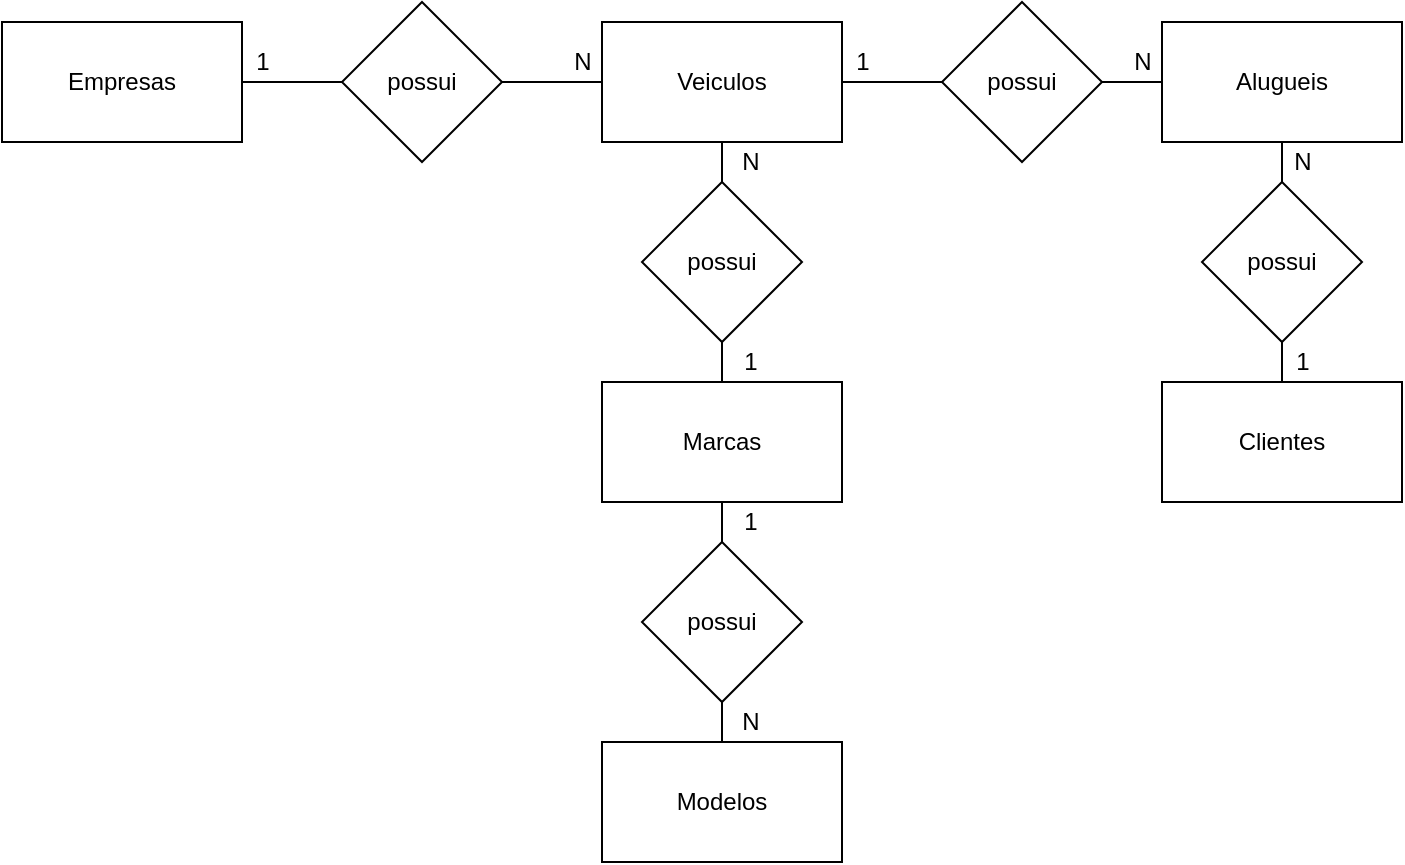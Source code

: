 <mxfile version="14.4.3" type="device" pages="2"><diagram id="A8JLQuiFWkB4cIeS7qDq" name="conceitual"><mxGraphModel dx="1422" dy="705" grid="1" gridSize="10" guides="1" tooltips="1" connect="1" arrows="1" fold="1" page="1" pageScale="1" pageWidth="827" pageHeight="1169" math="0" shadow="0"><root><mxCell id="0"/><mxCell id="1" parent="0"/><mxCell id="E8_kZwHHN_806rYTDGVD-13" style="edgeStyle=orthogonalEdgeStyle;rounded=0;orthogonalLoop=1;jettySize=auto;html=1;entryX=0;entryY=0.5;entryDx=0;entryDy=0;endArrow=none;endFill=0;" parent="1" source="E8_kZwHHN_806rYTDGVD-1" target="E8_kZwHHN_806rYTDGVD-8" edge="1"><mxGeometry relative="1" as="geometry"/></mxCell><mxCell id="E8_kZwHHN_806rYTDGVD-1" value="Empresas" style="rounded=0;whiteSpace=wrap;html=1;" parent="1" vertex="1"><mxGeometry x="40" y="80" width="120" height="60" as="geometry"/></mxCell><mxCell id="E8_kZwHHN_806rYTDGVD-15" style="edgeStyle=orthogonalEdgeStyle;rounded=0;orthogonalLoop=1;jettySize=auto;html=1;entryX=0;entryY=0.5;entryDx=0;entryDy=0;endArrow=none;endFill=0;" parent="1" source="E8_kZwHHN_806rYTDGVD-2" target="E8_kZwHHN_806rYTDGVD-9" edge="1"><mxGeometry relative="1" as="geometry"/></mxCell><mxCell id="E8_kZwHHN_806rYTDGVD-17" style="edgeStyle=orthogonalEdgeStyle;rounded=0;orthogonalLoop=1;jettySize=auto;html=1;exitX=0.5;exitY=1;exitDx=0;exitDy=0;entryX=0.5;entryY=0;entryDx=0;entryDy=0;endArrow=none;endFill=0;" parent="1" source="E8_kZwHHN_806rYTDGVD-2" target="E8_kZwHHN_806rYTDGVD-11" edge="1"><mxGeometry relative="1" as="geometry"/></mxCell><mxCell id="E8_kZwHHN_806rYTDGVD-2" value="Veiculos" style="rounded=0;whiteSpace=wrap;html=1;" parent="1" vertex="1"><mxGeometry x="340" y="80" width="120" height="60" as="geometry"/></mxCell><mxCell id="E8_kZwHHN_806rYTDGVD-3" value="Alugueis" style="rounded=0;whiteSpace=wrap;html=1;" parent="1" vertex="1"><mxGeometry x="620" y="80" width="120" height="60" as="geometry"/></mxCell><mxCell id="E8_kZwHHN_806rYTDGVD-4" value="Clientes" style="rounded=0;whiteSpace=wrap;html=1;" parent="1" vertex="1"><mxGeometry x="620" y="260" width="120" height="60" as="geometry"/></mxCell><mxCell id="E8_kZwHHN_806rYTDGVD-21" style="edgeStyle=orthogonalEdgeStyle;rounded=0;orthogonalLoop=1;jettySize=auto;html=1;exitX=0.5;exitY=1;exitDx=0;exitDy=0;entryX=0.5;entryY=0;entryDx=0;entryDy=0;endArrow=none;endFill=0;" parent="1" source="E8_kZwHHN_806rYTDGVD-5" target="E8_kZwHHN_806rYTDGVD-12" edge="1"><mxGeometry relative="1" as="geometry"/></mxCell><mxCell id="E8_kZwHHN_806rYTDGVD-5" value="Marcas" style="rounded=0;whiteSpace=wrap;html=1;" parent="1" vertex="1"><mxGeometry x="340" y="260" width="120" height="60" as="geometry"/></mxCell><mxCell id="E8_kZwHHN_806rYTDGVD-6" value="Modelos" style="rounded=0;whiteSpace=wrap;html=1;" parent="1" vertex="1"><mxGeometry x="340" y="440" width="120" height="60" as="geometry"/></mxCell><mxCell id="E8_kZwHHN_806rYTDGVD-14" style="edgeStyle=orthogonalEdgeStyle;rounded=0;orthogonalLoop=1;jettySize=auto;html=1;exitX=1;exitY=0.5;exitDx=0;exitDy=0;entryX=0;entryY=0.5;entryDx=0;entryDy=0;endArrow=none;endFill=0;" parent="1" source="E8_kZwHHN_806rYTDGVD-8" target="E8_kZwHHN_806rYTDGVD-2" edge="1"><mxGeometry relative="1" as="geometry"/></mxCell><mxCell id="E8_kZwHHN_806rYTDGVD-8" value="possui" style="rhombus;whiteSpace=wrap;html=1;" parent="1" vertex="1"><mxGeometry x="210" y="70" width="80" height="80" as="geometry"/></mxCell><mxCell id="E8_kZwHHN_806rYTDGVD-16" style="edgeStyle=orthogonalEdgeStyle;rounded=0;orthogonalLoop=1;jettySize=auto;html=1;entryX=0;entryY=0.5;entryDx=0;entryDy=0;endArrow=none;endFill=0;" parent="1" source="E8_kZwHHN_806rYTDGVD-9" target="E8_kZwHHN_806rYTDGVD-3" edge="1"><mxGeometry relative="1" as="geometry"/></mxCell><mxCell id="E8_kZwHHN_806rYTDGVD-9" value="possui" style="rhombus;whiteSpace=wrap;html=1;" parent="1" vertex="1"><mxGeometry x="510" y="70" width="80" height="80" as="geometry"/></mxCell><mxCell id="E8_kZwHHN_806rYTDGVD-19" style="edgeStyle=orthogonalEdgeStyle;rounded=0;orthogonalLoop=1;jettySize=auto;html=1;exitX=0.5;exitY=0;exitDx=0;exitDy=0;entryX=0.5;entryY=1;entryDx=0;entryDy=0;endArrow=none;endFill=0;" parent="1" source="E8_kZwHHN_806rYTDGVD-10" target="E8_kZwHHN_806rYTDGVD-3" edge="1"><mxGeometry relative="1" as="geometry"/></mxCell><mxCell id="E8_kZwHHN_806rYTDGVD-20" style="edgeStyle=orthogonalEdgeStyle;rounded=0;orthogonalLoop=1;jettySize=auto;html=1;exitX=0.5;exitY=1;exitDx=0;exitDy=0;entryX=0.5;entryY=0;entryDx=0;entryDy=0;endArrow=none;endFill=0;" parent="1" source="E8_kZwHHN_806rYTDGVD-10" target="E8_kZwHHN_806rYTDGVD-4" edge="1"><mxGeometry relative="1" as="geometry"/></mxCell><mxCell id="E8_kZwHHN_806rYTDGVD-10" value="possui" style="rhombus;whiteSpace=wrap;html=1;" parent="1" vertex="1"><mxGeometry x="640" y="160" width="80" height="80" as="geometry"/></mxCell><mxCell id="E8_kZwHHN_806rYTDGVD-18" style="edgeStyle=orthogonalEdgeStyle;rounded=0;orthogonalLoop=1;jettySize=auto;html=1;exitX=0.5;exitY=1;exitDx=0;exitDy=0;entryX=0.5;entryY=0;entryDx=0;entryDy=0;endArrow=none;endFill=0;" parent="1" source="E8_kZwHHN_806rYTDGVD-11" target="E8_kZwHHN_806rYTDGVD-5" edge="1"><mxGeometry relative="1" as="geometry"/></mxCell><mxCell id="E8_kZwHHN_806rYTDGVD-11" value="possui" style="rhombus;whiteSpace=wrap;html=1;" parent="1" vertex="1"><mxGeometry x="360" y="160" width="80" height="80" as="geometry"/></mxCell><mxCell id="E8_kZwHHN_806rYTDGVD-22" style="edgeStyle=orthogonalEdgeStyle;rounded=0;orthogonalLoop=1;jettySize=auto;html=1;exitX=0.5;exitY=1;exitDx=0;exitDy=0;entryX=0.5;entryY=0;entryDx=0;entryDy=0;endArrow=none;endFill=0;" parent="1" source="E8_kZwHHN_806rYTDGVD-12" target="E8_kZwHHN_806rYTDGVD-6" edge="1"><mxGeometry relative="1" as="geometry"/></mxCell><mxCell id="E8_kZwHHN_806rYTDGVD-12" value="possui" style="rhombus;whiteSpace=wrap;html=1;" parent="1" vertex="1"><mxGeometry x="360" y="340" width="80" height="80" as="geometry"/></mxCell><mxCell id="E8_kZwHHN_806rYTDGVD-24" value="1" style="text;html=1;align=center;verticalAlign=middle;resizable=0;points=[];autosize=1;" parent="1" vertex="1"><mxGeometry x="160" y="90" width="20" height="20" as="geometry"/></mxCell><mxCell id="E8_kZwHHN_806rYTDGVD-25" value="N" style="text;html=1;align=center;verticalAlign=middle;resizable=0;points=[];autosize=1;" parent="1" vertex="1"><mxGeometry x="320" y="90" width="20" height="20" as="geometry"/></mxCell><mxCell id="E8_kZwHHN_806rYTDGVD-26" value="1" style="text;html=1;align=center;verticalAlign=middle;resizable=0;points=[];autosize=1;" parent="1" vertex="1"><mxGeometry x="460" y="90" width="20" height="20" as="geometry"/></mxCell><mxCell id="E8_kZwHHN_806rYTDGVD-27" value="N" style="text;html=1;align=center;verticalAlign=middle;resizable=0;points=[];autosize=1;" parent="1" vertex="1"><mxGeometry x="600" y="90" width="20" height="20" as="geometry"/></mxCell><mxCell id="E8_kZwHHN_806rYTDGVD-28" value="1" style="text;html=1;align=center;verticalAlign=middle;resizable=0;points=[];autosize=1;" parent="1" vertex="1"><mxGeometry x="680" y="240" width="20" height="20" as="geometry"/></mxCell><mxCell id="E8_kZwHHN_806rYTDGVD-29" value="N" style="text;html=1;align=center;verticalAlign=middle;resizable=0;points=[];autosize=1;" parent="1" vertex="1"><mxGeometry x="680" y="140" width="20" height="20" as="geometry"/></mxCell><mxCell id="E8_kZwHHN_806rYTDGVD-30" value="N" style="text;html=1;align=center;verticalAlign=middle;resizable=0;points=[];autosize=1;" parent="1" vertex="1"><mxGeometry x="404" y="140" width="20" height="20" as="geometry"/></mxCell><mxCell id="E8_kZwHHN_806rYTDGVD-31" value="1" style="text;html=1;align=center;verticalAlign=middle;resizable=0;points=[];autosize=1;" parent="1" vertex="1"><mxGeometry x="404" y="320" width="20" height="20" as="geometry"/></mxCell><mxCell id="E8_kZwHHN_806rYTDGVD-33" value="N" style="text;html=1;align=center;verticalAlign=middle;resizable=0;points=[];autosize=1;" parent="1" vertex="1"><mxGeometry x="404" y="420" width="20" height="20" as="geometry"/></mxCell><mxCell id="E8_kZwHHN_806rYTDGVD-34" value="1" style="text;html=1;align=center;verticalAlign=middle;resizable=0;points=[];autosize=1;" parent="1" vertex="1"><mxGeometry x="404" y="240" width="20" height="20" as="geometry"/></mxCell></root></mxGraphModel></diagram><diagram id="IqJ-pX9VQexziRzsOhhu" name="logico"><mxGraphModel dx="2249" dy="705" grid="1" gridSize="10" guides="1" tooltips="1" connect="1" arrows="1" fold="1" page="1" pageScale="1" pageWidth="827" pageHeight="1169" math="0" shadow="0"><root><mxCell id="Sf4rNpyT2U3my8i4uwb2-0"/><mxCell id="Sf4rNpyT2U3my8i4uwb2-1" parent="Sf4rNpyT2U3my8i4uwb2-0"/><mxCell id="OLPtA0gVik-p2z_kLEpY-0" value="Empresas" style="shape=table;startSize=30;container=1;collapsible=1;childLayout=tableLayout;fixedRows=1;rowLines=0;fontStyle=1;align=center;resizeLast=1;" parent="Sf4rNpyT2U3my8i4uwb2-1" vertex="1"><mxGeometry x="-770" y="185" width="180" height="100" as="geometry"/></mxCell><mxCell id="OLPtA0gVik-p2z_kLEpY-1" value="" style="shape=partialRectangle;collapsible=0;dropTarget=0;pointerEvents=0;fillColor=none;top=0;left=0;bottom=1;right=0;points=[[0,0.5],[1,0.5]];portConstraint=eastwest;" parent="OLPtA0gVik-p2z_kLEpY-0" vertex="1"><mxGeometry y="30" width="180" height="30" as="geometry"/></mxCell><mxCell id="OLPtA0gVik-p2z_kLEpY-2" value="PK" style="shape=partialRectangle;connectable=0;fillColor=none;top=0;left=0;bottom=0;right=0;fontStyle=1;overflow=hidden;" parent="OLPtA0gVik-p2z_kLEpY-1" vertex="1"><mxGeometry width="30" height="30" as="geometry"/></mxCell><mxCell id="OLPtA0gVik-p2z_kLEpY-3" value="idEmpresa" style="shape=partialRectangle;connectable=0;fillColor=none;top=0;left=0;bottom=0;right=0;align=left;spacingLeft=6;fontStyle=5;overflow=hidden;" parent="OLPtA0gVik-p2z_kLEpY-1" vertex="1"><mxGeometry x="30" width="150" height="30" as="geometry"/></mxCell><mxCell id="OLPtA0gVik-p2z_kLEpY-4" value="" style="shape=partialRectangle;collapsible=0;dropTarget=0;pointerEvents=0;fillColor=none;top=0;left=0;bottom=0;right=0;points=[[0,0.5],[1,0.5]];portConstraint=eastwest;" parent="OLPtA0gVik-p2z_kLEpY-0" vertex="1"><mxGeometry y="60" width="180" height="30" as="geometry"/></mxCell><mxCell id="OLPtA0gVik-p2z_kLEpY-5" value="" style="shape=partialRectangle;connectable=0;fillColor=none;top=0;left=0;bottom=0;right=0;editable=1;overflow=hidden;" parent="OLPtA0gVik-p2z_kLEpY-4" vertex="1"><mxGeometry width="30" height="30" as="geometry"/></mxCell><mxCell id="OLPtA0gVik-p2z_kLEpY-6" value="Nº funcionarios" style="shape=partialRectangle;connectable=0;fillColor=none;top=0;left=0;bottom=0;right=0;align=left;spacingLeft=6;overflow=hidden;" parent="OLPtA0gVik-p2z_kLEpY-4" vertex="1"><mxGeometry x="30" width="150" height="30" as="geometry"/></mxCell><mxCell id="OLPtA0gVik-p2z_kLEpY-26" value="Veiculos" style="shape=table;startSize=30;container=1;collapsible=1;childLayout=tableLayout;fixedRows=1;rowLines=0;fontStyle=1;align=center;resizeLast=1;" parent="Sf4rNpyT2U3my8i4uwb2-1" vertex="1"><mxGeometry x="-470" y="140" width="180" height="160" as="geometry"/></mxCell><mxCell id="OLPtA0gVik-p2z_kLEpY-27" value="" style="shape=partialRectangle;collapsible=0;dropTarget=0;pointerEvents=0;fillColor=none;top=0;left=0;bottom=0;right=0;points=[[0,0.5],[1,0.5]];portConstraint=eastwest;" parent="OLPtA0gVik-p2z_kLEpY-26" vertex="1"><mxGeometry y="30" width="180" height="30" as="geometry"/></mxCell><mxCell id="OLPtA0gVik-p2z_kLEpY-28" value="PK" style="shape=partialRectangle;connectable=0;fillColor=none;top=0;left=0;bottom=0;right=0;fontStyle=1;overflow=hidden;" parent="OLPtA0gVik-p2z_kLEpY-27" vertex="1"><mxGeometry width="60" height="30" as="geometry"/></mxCell><mxCell id="OLPtA0gVik-p2z_kLEpY-29" value="idVeiculo" style="shape=partialRectangle;connectable=0;fillColor=none;top=0;left=0;bottom=0;right=0;align=left;spacingLeft=6;fontStyle=5;overflow=hidden;" parent="OLPtA0gVik-p2z_kLEpY-27" vertex="1"><mxGeometry x="60" width="120" height="30" as="geometry"/></mxCell><mxCell id="OLPtA0gVik-p2z_kLEpY-93" value="" style="shape=partialRectangle;collapsible=0;dropTarget=0;pointerEvents=0;fillColor=none;top=0;left=0;bottom=0;right=0;points=[[0,0.5],[1,0.5]];portConstraint=eastwest;" parent="OLPtA0gVik-p2z_kLEpY-26" vertex="1"><mxGeometry y="60" width="180" height="30" as="geometry"/></mxCell><mxCell id="OLPtA0gVik-p2z_kLEpY-94" value="FK" style="shape=partialRectangle;connectable=0;fillColor=none;top=0;left=0;bottom=0;right=0;fontStyle=1;overflow=hidden;" parent="OLPtA0gVik-p2z_kLEpY-93" vertex="1"><mxGeometry width="60" height="30" as="geometry"/></mxCell><mxCell id="OLPtA0gVik-p2z_kLEpY-95" value="idModelo" style="shape=partialRectangle;connectable=0;fillColor=none;top=0;left=0;bottom=0;right=0;align=left;spacingLeft=6;fontStyle=5;overflow=hidden;" parent="OLPtA0gVik-p2z_kLEpY-93" vertex="1"><mxGeometry x="60" width="120" height="30" as="geometry"/></mxCell><mxCell id="OLPtA0gVik-p2z_kLEpY-30" value="" style="shape=partialRectangle;collapsible=0;dropTarget=0;pointerEvents=0;fillColor=none;top=0;left=0;bottom=1;right=0;points=[[0,0.5],[1,0.5]];portConstraint=eastwest;" parent="OLPtA0gVik-p2z_kLEpY-26" vertex="1"><mxGeometry y="90" width="180" height="30" as="geometry"/></mxCell><mxCell id="OLPtA0gVik-p2z_kLEpY-31" value="FK" style="shape=partialRectangle;connectable=0;fillColor=none;top=0;left=0;bottom=0;right=0;fontStyle=1;overflow=hidden;" parent="OLPtA0gVik-p2z_kLEpY-30" vertex="1"><mxGeometry width="60" height="30" as="geometry"/></mxCell><mxCell id="OLPtA0gVik-p2z_kLEpY-32" value="idEmpresa" style="shape=partialRectangle;connectable=0;fillColor=none;top=0;left=0;bottom=0;right=0;align=left;spacingLeft=6;fontStyle=5;overflow=hidden;" parent="OLPtA0gVik-p2z_kLEpY-30" vertex="1"><mxGeometry x="60" width="120" height="30" as="geometry"/></mxCell><mxCell id="OLPtA0gVik-p2z_kLEpY-33" value="" style="shape=partialRectangle;collapsible=0;dropTarget=0;pointerEvents=0;fillColor=none;top=0;left=0;bottom=0;right=0;points=[[0,0.5],[1,0.5]];portConstraint=eastwest;" parent="OLPtA0gVik-p2z_kLEpY-26" vertex="1"><mxGeometry y="120" width="180" height="30" as="geometry"/></mxCell><mxCell id="OLPtA0gVik-p2z_kLEpY-34" value="" style="shape=partialRectangle;connectable=0;fillColor=none;top=0;left=0;bottom=0;right=0;editable=1;overflow=hidden;" parent="OLPtA0gVik-p2z_kLEpY-33" vertex="1"><mxGeometry width="60" height="30" as="geometry"/></mxCell><mxCell id="OLPtA0gVik-p2z_kLEpY-35" value="Placa" style="shape=partialRectangle;connectable=0;fillColor=none;top=0;left=0;bottom=0;right=0;align=left;spacingLeft=6;overflow=hidden;" parent="OLPtA0gVik-p2z_kLEpY-33" vertex="1"><mxGeometry x="60" width="120" height="30" as="geometry"/></mxCell><mxCell id="7YmiEwUr1MA6q0QHfOJM-0" value="Marcas" style="shape=table;startSize=30;container=1;collapsible=1;childLayout=tableLayout;fixedRows=1;rowLines=0;fontStyle=1;align=center;resizeLast=1;" parent="Sf4rNpyT2U3my8i4uwb2-1" vertex="1"><mxGeometry x="-470" y="400" width="180" height="100" as="geometry"/></mxCell><mxCell id="7YmiEwUr1MA6q0QHfOJM-4" value="" style="shape=partialRectangle;collapsible=0;dropTarget=0;pointerEvents=0;fillColor=none;top=0;left=0;bottom=1;right=0;points=[[0,0.5],[1,0.5]];portConstraint=eastwest;" parent="7YmiEwUr1MA6q0QHfOJM-0" vertex="1"><mxGeometry y="30" width="180" height="30" as="geometry"/></mxCell><mxCell id="7YmiEwUr1MA6q0QHfOJM-5" value="PK" style="shape=partialRectangle;connectable=0;fillColor=none;top=0;left=0;bottom=0;right=0;fontStyle=1;overflow=hidden;" parent="7YmiEwUr1MA6q0QHfOJM-4" vertex="1"><mxGeometry width="60" height="30" as="geometry"/></mxCell><mxCell id="7YmiEwUr1MA6q0QHfOJM-6" value="idMarca" style="shape=partialRectangle;connectable=0;fillColor=none;top=0;left=0;bottom=0;right=0;align=left;spacingLeft=6;fontStyle=5;overflow=hidden;" parent="7YmiEwUr1MA6q0QHfOJM-4" vertex="1"><mxGeometry x="60" width="120" height="30" as="geometry"/></mxCell><mxCell id="7YmiEwUr1MA6q0QHfOJM-7" value="" style="shape=partialRectangle;collapsible=0;dropTarget=0;pointerEvents=0;fillColor=none;top=0;left=0;bottom=0;right=0;points=[[0,0.5],[1,0.5]];portConstraint=eastwest;" parent="7YmiEwUr1MA6q0QHfOJM-0" vertex="1"><mxGeometry y="60" width="180" height="30" as="geometry"/></mxCell><mxCell id="7YmiEwUr1MA6q0QHfOJM-8" value="" style="shape=partialRectangle;connectable=0;fillColor=none;top=0;left=0;bottom=0;right=0;editable=1;overflow=hidden;" parent="7YmiEwUr1MA6q0QHfOJM-7" vertex="1"><mxGeometry width="60" height="30" as="geometry"/></mxCell><mxCell id="7YmiEwUr1MA6q0QHfOJM-9" value="Nome" style="shape=partialRectangle;connectable=0;fillColor=none;top=0;left=0;bottom=0;right=0;align=left;spacingLeft=6;overflow=hidden;" parent="7YmiEwUr1MA6q0QHfOJM-7" vertex="1"><mxGeometry x="60" width="120" height="30" as="geometry"/></mxCell><mxCell id="7YmiEwUr1MA6q0QHfOJM-10" value="Clientes" style="shape=table;startSize=30;container=1;collapsible=1;childLayout=tableLayout;fixedRows=1;rowLines=0;fontStyle=1;align=center;resizeLast=1;" parent="Sf4rNpyT2U3my8i4uwb2-1" vertex="1"><mxGeometry x="190" y="170" width="180" height="130" as="geometry"/></mxCell><mxCell id="7YmiEwUr1MA6q0QHfOJM-20" value="" style="shape=partialRectangle;collapsible=0;dropTarget=0;pointerEvents=0;fillColor=none;top=0;left=0;bottom=1;right=0;points=[[0,0.5],[1,0.5]];portConstraint=eastwest;" parent="7YmiEwUr1MA6q0QHfOJM-10" vertex="1"><mxGeometry y="30" width="180" height="30" as="geometry"/></mxCell><mxCell id="7YmiEwUr1MA6q0QHfOJM-21" value="PK" style="shape=partialRectangle;connectable=0;fillColor=none;top=0;left=0;bottom=0;right=0;fontStyle=1;overflow=hidden;" parent="7YmiEwUr1MA6q0QHfOJM-20" vertex="1"><mxGeometry width="60" height="30" as="geometry"/></mxCell><mxCell id="7YmiEwUr1MA6q0QHfOJM-22" value="idCliente" style="shape=partialRectangle;connectable=0;fillColor=none;top=0;left=0;bottom=0;right=0;align=left;spacingLeft=6;fontStyle=5;overflow=hidden;" parent="7YmiEwUr1MA6q0QHfOJM-20" vertex="1"><mxGeometry x="60" width="120" height="30" as="geometry"/></mxCell><mxCell id="7YmiEwUr1MA6q0QHfOJM-23" value="" style="shape=partialRectangle;collapsible=0;dropTarget=0;pointerEvents=0;fillColor=none;top=0;left=0;bottom=0;right=0;points=[[0,0.5],[1,0.5]];portConstraint=eastwest;" parent="7YmiEwUr1MA6q0QHfOJM-10" vertex="1"><mxGeometry y="60" width="180" height="30" as="geometry"/></mxCell><mxCell id="7YmiEwUr1MA6q0QHfOJM-24" value="" style="shape=partialRectangle;connectable=0;fillColor=none;top=0;left=0;bottom=0;right=0;editable=1;overflow=hidden;" parent="7YmiEwUr1MA6q0QHfOJM-23" vertex="1"><mxGeometry width="60" height="30" as="geometry"/></mxCell><mxCell id="7YmiEwUr1MA6q0QHfOJM-25" value="Nome" style="shape=partialRectangle;connectable=0;fillColor=none;top=0;left=0;bottom=0;right=0;align=left;spacingLeft=6;overflow=hidden;" parent="7YmiEwUr1MA6q0QHfOJM-23" vertex="1"><mxGeometry x="60" width="120" height="30" as="geometry"/></mxCell><mxCell id="KqKg7ajIAQU7GZ8bdgUI-18" value="" style="shape=partialRectangle;collapsible=0;dropTarget=0;pointerEvents=0;fillColor=none;top=0;left=0;bottom=0;right=0;points=[[0,0.5],[1,0.5]];portConstraint=eastwest;" parent="7YmiEwUr1MA6q0QHfOJM-10" vertex="1"><mxGeometry y="90" width="180" height="30" as="geometry"/></mxCell><mxCell id="KqKg7ajIAQU7GZ8bdgUI-19" value="" style="shape=partialRectangle;connectable=0;fillColor=none;top=0;left=0;bottom=0;right=0;editable=1;overflow=hidden;" parent="KqKg7ajIAQU7GZ8bdgUI-18" vertex="1"><mxGeometry width="60" height="30" as="geometry"/></mxCell><mxCell id="KqKg7ajIAQU7GZ8bdgUI-20" value="CPF" style="shape=partialRectangle;connectable=0;fillColor=none;top=0;left=0;bottom=0;right=0;align=left;spacingLeft=6;overflow=hidden;" parent="KqKg7ajIAQU7GZ8bdgUI-18" vertex="1"><mxGeometry x="60" width="120" height="30" as="geometry"/></mxCell><mxCell id="0L_ArP6UQi0EiB11OnEb-0" value="" style="edgeStyle=entityRelationEdgeStyle;fontSize=12;html=1;endArrow=ERoneToMany;" parent="Sf4rNpyT2U3my8i4uwb2-1" source="OLPtA0gVik-p2z_kLEpY-1" target="OLPtA0gVik-p2z_kLEpY-30" edge="1"><mxGeometry width="100" height="100" relative="1" as="geometry"><mxPoint x="170" y="310" as="sourcePoint"/><mxPoint x="270" y="210" as="targetPoint"/></mxGeometry></mxCell><mxCell id="_TDV4B2XsDUhdNmOW_Ya-0" value="" style="edgeStyle=entityRelationEdgeStyle;fontSize=12;html=1;endArrow=ERoneToMany;" parent="Sf4rNpyT2U3my8i4uwb2-1" source="OLPtA0gVik-p2z_kLEpY-27" target="uac4z8WO5fTgta8ercHG-4" edge="1"><mxGeometry width="100" height="100" relative="1" as="geometry"><mxPoint x="140" y="350" as="sourcePoint"/><mxPoint x="270" y="405" as="targetPoint"/></mxGeometry></mxCell><mxCell id="uac4z8WO5fTgta8ercHG-0" value="Alugueis" style="shape=table;startSize=30;container=1;collapsible=1;childLayout=tableLayout;fixedRows=1;rowLines=0;fontStyle=1;align=center;resizeLast=1;" parent="Sf4rNpyT2U3my8i4uwb2-1" vertex="1"><mxGeometry x="-120" y="170" width="180" height="160" as="geometry"/></mxCell><mxCell id="uac4z8WO5fTgta8ercHG-1" value="" style="shape=partialRectangle;collapsible=0;dropTarget=0;pointerEvents=0;fillColor=none;top=0;left=0;bottom=0;right=0;points=[[0,0.5],[1,0.5]];portConstraint=eastwest;" parent="uac4z8WO5fTgta8ercHG-0" vertex="1"><mxGeometry y="30" width="180" height="30" as="geometry"/></mxCell><mxCell id="uac4z8WO5fTgta8ercHG-2" value="PK" style="shape=partialRectangle;connectable=0;fillColor=none;top=0;left=0;bottom=0;right=0;fontStyle=1;overflow=hidden;" parent="uac4z8WO5fTgta8ercHG-1" vertex="1"><mxGeometry width="60" height="30" as="geometry"/></mxCell><mxCell id="uac4z8WO5fTgta8ercHG-3" value="idAluguel" style="shape=partialRectangle;connectable=0;fillColor=none;top=0;left=0;bottom=0;right=0;align=left;spacingLeft=6;fontStyle=5;overflow=hidden;" parent="uac4z8WO5fTgta8ercHG-1" vertex="1"><mxGeometry x="60" width="120" height="30" as="geometry"/></mxCell><mxCell id="KqKg7ajIAQU7GZ8bdgUI-36" value="" style="shape=partialRectangle;collapsible=0;dropTarget=0;pointerEvents=0;fillColor=none;top=0;left=0;bottom=0;right=0;points=[[0,0.5],[1,0.5]];portConstraint=eastwest;" parent="uac4z8WO5fTgta8ercHG-0" vertex="1"><mxGeometry y="60" width="180" height="30" as="geometry"/></mxCell><mxCell id="KqKg7ajIAQU7GZ8bdgUI-37" value="FK" style="shape=partialRectangle;connectable=0;fillColor=none;top=0;left=0;bottom=0;right=0;fontStyle=1;overflow=hidden;" parent="KqKg7ajIAQU7GZ8bdgUI-36" vertex="1"><mxGeometry width="60" height="30" as="geometry"/></mxCell><mxCell id="KqKg7ajIAQU7GZ8bdgUI-38" value="idCliente" style="shape=partialRectangle;connectable=0;fillColor=none;top=0;left=0;bottom=0;right=0;align=left;spacingLeft=6;fontStyle=5;overflow=hidden;" parent="KqKg7ajIAQU7GZ8bdgUI-36" vertex="1"><mxGeometry x="60" width="120" height="30" as="geometry"/></mxCell><mxCell id="uac4z8WO5fTgta8ercHG-4" value="" style="shape=partialRectangle;collapsible=0;dropTarget=0;pointerEvents=0;fillColor=none;top=0;left=0;bottom=1;right=0;points=[[0,0.5],[1,0.5]];portConstraint=eastwest;" parent="uac4z8WO5fTgta8ercHG-0" vertex="1"><mxGeometry y="90" width="180" height="30" as="geometry"/></mxCell><mxCell id="uac4z8WO5fTgta8ercHG-5" value="FK" style="shape=partialRectangle;connectable=0;fillColor=none;top=0;left=0;bottom=0;right=0;fontStyle=1;overflow=hidden;" parent="uac4z8WO5fTgta8ercHG-4" vertex="1"><mxGeometry width="60" height="30" as="geometry"/></mxCell><mxCell id="uac4z8WO5fTgta8ercHG-6" value="idVeiculo" style="shape=partialRectangle;connectable=0;fillColor=none;top=0;left=0;bottom=0;right=0;align=left;spacingLeft=6;fontStyle=5;overflow=hidden;" parent="uac4z8WO5fTgta8ercHG-4" vertex="1"><mxGeometry x="60" width="120" height="30" as="geometry"/></mxCell><mxCell id="uac4z8WO5fTgta8ercHG-7" value="" style="shape=partialRectangle;collapsible=0;dropTarget=0;pointerEvents=0;fillColor=none;top=0;left=0;bottom=0;right=0;points=[[0,0.5],[1,0.5]];portConstraint=eastwest;" parent="uac4z8WO5fTgta8ercHG-0" vertex="1"><mxGeometry y="120" width="180" height="30" as="geometry"/></mxCell><mxCell id="uac4z8WO5fTgta8ercHG-8" value="" style="shape=partialRectangle;connectable=0;fillColor=none;top=0;left=0;bottom=0;right=0;editable=1;overflow=hidden;" parent="uac4z8WO5fTgta8ercHG-7" vertex="1"><mxGeometry width="60" height="30" as="geometry"/></mxCell><mxCell id="uac4z8WO5fTgta8ercHG-9" value="Valor do aluguel" style="shape=partialRectangle;connectable=0;fillColor=none;top=0;left=0;bottom=0;right=0;align=left;spacingLeft=6;overflow=hidden;" parent="uac4z8WO5fTgta8ercHG-7" vertex="1"><mxGeometry x="60" width="120" height="30" as="geometry"/></mxCell><mxCell id="uwjMueVNAgCn_83FV-nx-0" value="" style="edgeStyle=entityRelationEdgeStyle;fontSize=12;html=1;endArrow=ERoneToMany;" parent="Sf4rNpyT2U3my8i4uwb2-1" source="7YmiEwUr1MA6q0QHfOJM-20" target="KqKg7ajIAQU7GZ8bdgUI-36" edge="1"><mxGeometry width="100" height="100" relative="1" as="geometry"><mxPoint x="130" y="310" as="sourcePoint"/><mxPoint x="140" y="380" as="targetPoint"/></mxGeometry></mxCell><mxCell id="UujAdEXdoiaQ8q4ELH_B-1" value="" style="edgeStyle=entityRelationEdgeStyle;fontSize=12;html=1;endArrow=ERoneToMany;" parent="Sf4rNpyT2U3my8i4uwb2-1" target="OLPtA0gVik-p2z_kLEpY-93" edge="1"><mxGeometry width="100" height="100" relative="1" as="geometry"><mxPoint x="-290" y="445" as="sourcePoint"/><mxPoint x="-180" y="340" as="targetPoint"/></mxGeometry></mxCell><mxCell id="KqKg7ajIAQU7GZ8bdgUI-24" value="Modelos" style="shape=table;startSize=30;container=1;collapsible=1;childLayout=tableLayout;fixedRows=1;rowLines=0;fontStyle=1;align=center;resizeLast=1;" parent="Sf4rNpyT2U3my8i4uwb2-1" vertex="1"><mxGeometry x="-470" y="600" width="180" height="130" as="geometry"/></mxCell><mxCell id="KqKg7ajIAQU7GZ8bdgUI-25" value="" style="shape=partialRectangle;collapsible=0;dropTarget=0;pointerEvents=0;fillColor=none;top=0;left=0;bottom=0;right=0;points=[[0,0.5],[1,0.5]];portConstraint=eastwest;" parent="KqKg7ajIAQU7GZ8bdgUI-24" vertex="1"><mxGeometry y="30" width="180" height="30" as="geometry"/></mxCell><mxCell id="KqKg7ajIAQU7GZ8bdgUI-26" value="PK" style="shape=partialRectangle;connectable=0;fillColor=none;top=0;left=0;bottom=0;right=0;fontStyle=1;overflow=hidden;" parent="KqKg7ajIAQU7GZ8bdgUI-25" vertex="1"><mxGeometry width="60" height="30" as="geometry"/></mxCell><mxCell id="KqKg7ajIAQU7GZ8bdgUI-27" value="idModelo" style="shape=partialRectangle;connectable=0;fillColor=none;top=0;left=0;bottom=0;right=0;align=left;spacingLeft=6;fontStyle=5;overflow=hidden;" parent="KqKg7ajIAQU7GZ8bdgUI-25" vertex="1"><mxGeometry x="60" width="120" height="30" as="geometry"/></mxCell><mxCell id="KqKg7ajIAQU7GZ8bdgUI-28" value="" style="shape=partialRectangle;collapsible=0;dropTarget=0;pointerEvents=0;fillColor=none;top=0;left=0;bottom=1;right=0;points=[[0,0.5],[1,0.5]];portConstraint=eastwest;" parent="KqKg7ajIAQU7GZ8bdgUI-24" vertex="1"><mxGeometry y="60" width="180" height="30" as="geometry"/></mxCell><mxCell id="KqKg7ajIAQU7GZ8bdgUI-29" value="FK" style="shape=partialRectangle;connectable=0;fillColor=none;top=0;left=0;bottom=0;right=0;fontStyle=1;overflow=hidden;" parent="KqKg7ajIAQU7GZ8bdgUI-28" vertex="1"><mxGeometry width="60" height="30" as="geometry"/></mxCell><mxCell id="KqKg7ajIAQU7GZ8bdgUI-30" value="idMarca" style="shape=partialRectangle;connectable=0;fillColor=none;top=0;left=0;bottom=0;right=0;align=left;spacingLeft=6;fontStyle=5;overflow=hidden;" parent="KqKg7ajIAQU7GZ8bdgUI-28" vertex="1"><mxGeometry x="60" width="120" height="30" as="geometry"/></mxCell><mxCell id="KqKg7ajIAQU7GZ8bdgUI-31" value="" style="shape=partialRectangle;collapsible=0;dropTarget=0;pointerEvents=0;fillColor=none;top=0;left=0;bottom=0;right=0;points=[[0,0.5],[1,0.5]];portConstraint=eastwest;" parent="KqKg7ajIAQU7GZ8bdgUI-24" vertex="1"><mxGeometry y="90" width="180" height="30" as="geometry"/></mxCell><mxCell id="KqKg7ajIAQU7GZ8bdgUI-32" value="" style="shape=partialRectangle;connectable=0;fillColor=none;top=0;left=0;bottom=0;right=0;editable=1;overflow=hidden;" parent="KqKg7ajIAQU7GZ8bdgUI-31" vertex="1"><mxGeometry width="60" height="30" as="geometry"/></mxCell><mxCell id="KqKg7ajIAQU7GZ8bdgUI-33" value="Descricao" style="shape=partialRectangle;connectable=0;fillColor=none;top=0;left=0;bottom=0;right=0;align=left;spacingLeft=6;overflow=hidden;" parent="KqKg7ajIAQU7GZ8bdgUI-31" vertex="1"><mxGeometry x="60" width="120" height="30" as="geometry"/></mxCell><mxCell id="KqKg7ajIAQU7GZ8bdgUI-35" value="" style="edgeStyle=entityRelationEdgeStyle;fontSize=12;html=1;endArrow=ERoneToMany;" parent="Sf4rNpyT2U3my8i4uwb2-1" source="7YmiEwUr1MA6q0QHfOJM-4" target="KqKg7ajIAQU7GZ8bdgUI-28" edge="1"><mxGeometry width="100" height="100" relative="1" as="geometry"><mxPoint x="10" y="740" as="sourcePoint"/><mxPoint x="10" y="510" as="targetPoint"/></mxGeometry></mxCell></root></mxGraphModel></diagram></mxfile>
